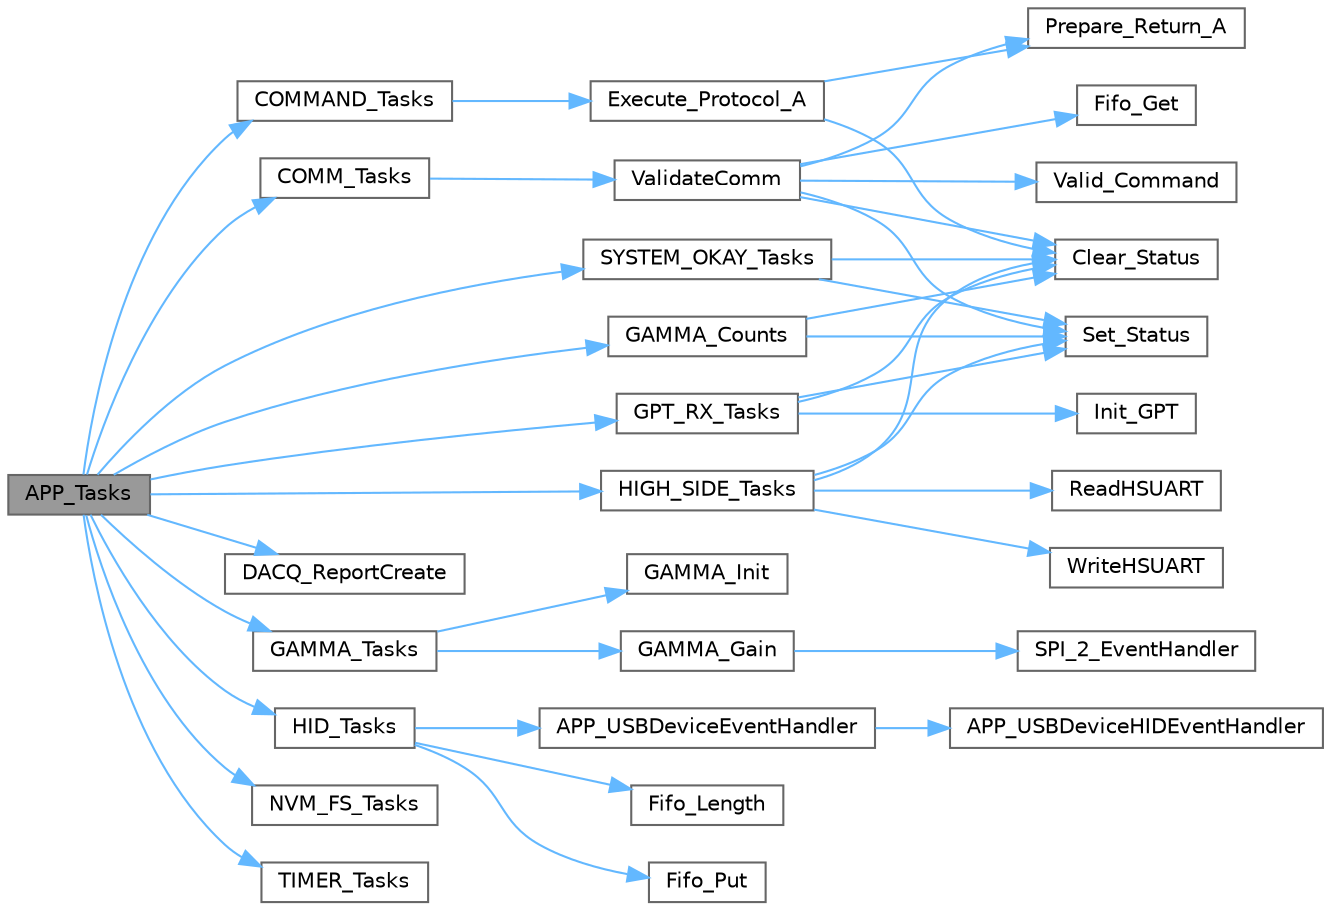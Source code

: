 digraph "APP_Tasks"
{
 // LATEX_PDF_SIZE
  bgcolor="transparent";
  edge [fontname=Helvetica,fontsize=10,labelfontname=Helvetica,labelfontsize=10];
  node [fontname=Helvetica,fontsize=10,shape=box,height=0.2,width=0.4];
  rankdir="LR";
  Node1 [id="Node000001",label="APP_Tasks",height=0.2,width=0.4,color="gray40", fillcolor="grey60", style="filled", fontcolor="black",tooltip=" "];
  Node1 -> Node2 [id="edge1_Node000001_Node000002",color="steelblue1",style="solid",tooltip=" "];
  Node2 [id="Node000002",label="COMM_Tasks",height=0.2,width=0.4,color="grey40", fillcolor="white", style="filled",URL="$commmodule_8c.html#a58032003b728b9659d8ec40e2b565169",tooltip=" "];
  Node2 -> Node3 [id="edge2_Node000002_Node000003",color="steelblue1",style="solid",tooltip=" "];
  Node3 [id="Node000003",label="ValidateComm",height=0.2,width=0.4,color="grey40", fillcolor="white", style="filled",URL="$commmodule_8c.html#a764430fc16209afb9056738eb23b69c5",tooltip=" "];
  Node3 -> Node4 [id="edge3_Node000003_Node000004",color="steelblue1",style="solid",tooltip=" "];
  Node4 [id="Node000004",label="Clear_Status",height=0.2,width=0.4,color="grey40", fillcolor="white", style="filled",URL="$statusst_8c.html#a3a9ea2a910b701830e828a9e6d53b636",tooltip=" "];
  Node3 -> Node5 [id="edge4_Node000003_Node000005",color="steelblue1",style="solid",tooltip=" "];
  Node5 [id="Node000005",label="Fifo_Get",height=0.2,width=0.4,color="grey40", fillcolor="white", style="filled",URL="$fifo_8c.html#a559d3b106856214e0f068c4c8c186055",tooltip=" "];
  Node3 -> Node6 [id="edge5_Node000003_Node000006",color="steelblue1",style="solid",tooltip=" "];
  Node6 [id="Node000006",label="Prepare_Return_A",height=0.2,width=0.4,color="grey40", fillcolor="white", style="filled",URL="$statusst_8c.html#a0e9c19489da0b2f35029d786831aba98",tooltip=" "];
  Node3 -> Node7 [id="edge6_Node000003_Node000007",color="steelblue1",style="solid",tooltip=" "];
  Node7 [id="Node000007",label="Set_Status",height=0.2,width=0.4,color="grey40", fillcolor="white", style="filled",URL="$statusst_8c.html#a0fed74420f2d99f6d100fd94494b38f6",tooltip=" "];
  Node3 -> Node8 [id="edge7_Node000003_Node000008",color="steelblue1",style="solid",tooltip=" "];
  Node8 [id="Node000008",label="Valid_Command",height=0.2,width=0.4,color="grey40", fillcolor="white", style="filled",URL="$commands_8c.html#adf874595e4b75f7e8cd79080a70161aa",tooltip=" "];
  Node1 -> Node9 [id="edge8_Node000001_Node000009",color="steelblue1",style="solid",tooltip=" "];
  Node9 [id="Node000009",label="COMMAND_Tasks",height=0.2,width=0.4,color="grey40", fillcolor="white", style="filled",URL="$commands_8c.html#a18253442833a6f9dcc1031492524596c",tooltip=" "];
  Node9 -> Node10 [id="edge9_Node000009_Node000010",color="steelblue1",style="solid",tooltip=" "];
  Node10 [id="Node000010",label="Execute_Protocol_A",height=0.2,width=0.4,color="grey40", fillcolor="white", style="filled",URL="$commands_8c.html#a5931359f2a322bcc2dec75d32ac6e432",tooltip=" "];
  Node10 -> Node4 [id="edge10_Node000010_Node000004",color="steelblue1",style="solid",tooltip=" "];
  Node10 -> Node6 [id="edge11_Node000010_Node000006",color="steelblue1",style="solid",tooltip=" "];
  Node1 -> Node11 [id="edge12_Node000001_Node000011",color="steelblue1",style="solid",tooltip=" "];
  Node11 [id="Node000011",label="DACQ_ReportCreate",height=0.2,width=0.4,color="grey40", fillcolor="white", style="filled",URL="$report_8c.html#ac587acd1f21bc873eac3f21ba80de177",tooltip=" "];
  Node1 -> Node12 [id="edge13_Node000001_Node000012",color="steelblue1",style="solid",tooltip=" "];
  Node12 [id="Node000012",label="GAMMA_Counts",height=0.2,width=0.4,color="grey40", fillcolor="white", style="filled",URL="$gamma_8c.html#afc5e2e9ed21c48777ef363b998d0ce29",tooltip=" "];
  Node12 -> Node4 [id="edge14_Node000012_Node000004",color="steelblue1",style="solid",tooltip=" "];
  Node12 -> Node7 [id="edge15_Node000012_Node000007",color="steelblue1",style="solid",tooltip=" "];
  Node1 -> Node13 [id="edge16_Node000001_Node000013",color="steelblue1",style="solid",tooltip=" "];
  Node13 [id="Node000013",label="GAMMA_Tasks",height=0.2,width=0.4,color="grey40", fillcolor="white", style="filled",URL="$gamma_8c.html#a9f233207bb56e405b5d2450b696776b9",tooltip=" "];
  Node13 -> Node14 [id="edge17_Node000013_Node000014",color="steelblue1",style="solid",tooltip=" "];
  Node14 [id="Node000014",label="GAMMA_Gain",height=0.2,width=0.4,color="grey40", fillcolor="white", style="filled",URL="$gamma_8c.html#a5da711ad3fdec1827b9d1df4cc75ed91",tooltip=" "];
  Node14 -> Node15 [id="edge18_Node000014_Node000015",color="steelblue1",style="solid",tooltip=" "];
  Node15 [id="Node000015",label="SPI_2_EventHandler",height=0.2,width=0.4,color="grey40", fillcolor="white", style="filled",URL="$gamma_8c.html#a6452af4ddd37302af7a2ab0e3e2a69cd",tooltip=" "];
  Node13 -> Node16 [id="edge19_Node000013_Node000016",color="steelblue1",style="solid",tooltip=" "];
  Node16 [id="Node000016",label="GAMMA_Init",height=0.2,width=0.4,color="grey40", fillcolor="white", style="filled",URL="$gamma_8c.html#aefeced0c9f815b6c2ff8959cc09ac071",tooltip=" "];
  Node1 -> Node17 [id="edge20_Node000001_Node000017",color="steelblue1",style="solid",tooltip=" "];
  Node17 [id="Node000017",label="GPT_RX_Tasks",height=0.2,width=0.4,color="grey40", fillcolor="white", style="filled",URL="$gpt_8c.html#a391a1ffc5d7bf2e28aa696c450ab3885",tooltip=" "];
  Node17 -> Node4 [id="edge21_Node000017_Node000004",color="steelblue1",style="solid",tooltip=" "];
  Node17 -> Node18 [id="edge22_Node000017_Node000018",color="steelblue1",style="solid",tooltip=" "];
  Node18 [id="Node000018",label="Init_GPT",height=0.2,width=0.4,color="grey40", fillcolor="white", style="filled",URL="$gpt_8c.html#a47b4df32f5df808b1199c7ef66cccb77",tooltip=" "];
  Node17 -> Node7 [id="edge23_Node000017_Node000007",color="steelblue1",style="solid",tooltip=" "];
  Node1 -> Node19 [id="edge24_Node000001_Node000019",color="steelblue1",style="solid",tooltip=" "];
  Node19 [id="Node000019",label="HID_Tasks",height=0.2,width=0.4,color="grey40", fillcolor="white", style="filled",URL="$hid_8c.html#ac1cff4d7580b485407e3979aacb8d528",tooltip=" "];
  Node19 -> Node20 [id="edge25_Node000019_Node000020",color="steelblue1",style="solid",tooltip=" "];
  Node20 [id="Node000020",label="APP_USBDeviceEventHandler",height=0.2,width=0.4,color="grey40", fillcolor="white", style="filled",URL="$hid_8c.html#a4a626868c7f75877521a00d2abf8a8b2",tooltip=" "];
  Node20 -> Node21 [id="edge26_Node000020_Node000021",color="steelblue1",style="solid",tooltip=" "];
  Node21 [id="Node000021",label="APP_USBDeviceHIDEventHandler",height=0.2,width=0.4,color="grey40", fillcolor="white", style="filled",URL="$hid_8c.html#ad1c40ae5721f0b1be13a18aefa55f216",tooltip=" "];
  Node19 -> Node22 [id="edge27_Node000019_Node000022",color="steelblue1",style="solid",tooltip=" "];
  Node22 [id="Node000022",label="Fifo_Length",height=0.2,width=0.4,color="grey40", fillcolor="white", style="filled",URL="$fifo_8c.html#af9b60b7e38d0de249e9c2899e5266c44",tooltip=" "];
  Node19 -> Node23 [id="edge28_Node000019_Node000023",color="steelblue1",style="solid",tooltip=" "];
  Node23 [id="Node000023",label="Fifo_Put",height=0.2,width=0.4,color="grey40", fillcolor="white", style="filled",URL="$fifo_8c.html#aa509be4f95c11aac886b98718a15e849",tooltip=" "];
  Node1 -> Node24 [id="edge29_Node000001_Node000024",color="steelblue1",style="solid",tooltip=" "];
  Node24 [id="Node000024",label="HIGH_SIDE_Tasks",height=0.2,width=0.4,color="grey40", fillcolor="white", style="filled",URL="$high__side_8c.html#acf5f309a4dce14a86b501e9db8e975c7",tooltip=" "];
  Node24 -> Node4 [id="edge30_Node000024_Node000004",color="steelblue1",style="solid",tooltip=" "];
  Node24 -> Node25 [id="edge31_Node000024_Node000025",color="steelblue1",style="solid",tooltip=" "];
  Node25 [id="Node000025",label="ReadHSUART",height=0.2,width=0.4,color="grey40", fillcolor="white", style="filled",URL="$high__side_8c.html#ab03727370790d8a00c3aad39d830e04b",tooltip=" "];
  Node24 -> Node7 [id="edge32_Node000024_Node000007",color="steelblue1",style="solid",tooltip=" "];
  Node24 -> Node26 [id="edge33_Node000024_Node000026",color="steelblue1",style="solid",tooltip=" "];
  Node26 [id="Node000026",label="WriteHSUART",height=0.2,width=0.4,color="grey40", fillcolor="white", style="filled",URL="$high__side_8c.html#a6ccb9951d4680d3a0fc602c7314f3067",tooltip=" "];
  Node1 -> Node27 [id="edge34_Node000001_Node000027",color="steelblue1",style="solid",tooltip=" "];
  Node27 [id="Node000027",label="NVM_FS_Tasks",height=0.2,width=0.4,color="grey40", fillcolor="white", style="filled",URL="$nvm__fs_8c.html#af6f527d9a31e2b803e4a8ebc40a94c50",tooltip=" "];
  Node1 -> Node28 [id="edge35_Node000001_Node000028",color="steelblue1",style="solid",tooltip=" "];
  Node28 [id="Node000028",label="SYSTEM_OKAY_Tasks",height=0.2,width=0.4,color="grey40", fillcolor="white", style="filled",URL="$system__okay_8c.html#a8453de21018efd706e7eb817defceb65",tooltip=" "];
  Node28 -> Node4 [id="edge36_Node000028_Node000004",color="steelblue1",style="solid",tooltip=" "];
  Node28 -> Node7 [id="edge37_Node000028_Node000007",color="steelblue1",style="solid",tooltip=" "];
  Node1 -> Node29 [id="edge38_Node000001_Node000029",color="steelblue1",style="solid",tooltip=" "];
  Node29 [id="Node000029",label="TIMER_Tasks",height=0.2,width=0.4,color="grey40", fillcolor="white", style="filled",URL="$timers_8c.html#a4c883f65a4e2c55a125dd63d824e89e7",tooltip=" "];
}
